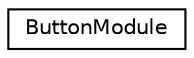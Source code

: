 digraph "Graphical Class Hierarchy"
{
 // LATEX_PDF_SIZE
  edge [fontname="Helvetica",fontsize="10",labelfontname="Helvetica",labelfontsize="10"];
  node [fontname="Helvetica",fontsize="10",shape=record];
  rankdir="LR";
  Node0 [label="ButtonModule",height=0.2,width=0.4,color="black", fillcolor="white", style="filled",URL="$classButtonModule.html",tooltip="A class to handle button-related functionalities."];
}
